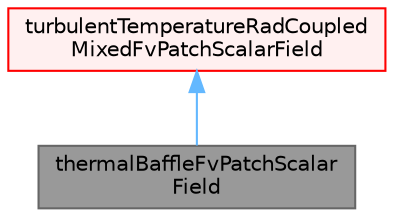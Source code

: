 digraph "thermalBaffleFvPatchScalarField"
{
 // LATEX_PDF_SIZE
  bgcolor="transparent";
  edge [fontname=Helvetica,fontsize=10,labelfontname=Helvetica,labelfontsize=10];
  node [fontname=Helvetica,fontsize=10,shape=box,height=0.2,width=0.4];
  Node1 [id="Node000001",label="thermalBaffleFvPatchScalar\lField",height=0.2,width=0.4,color="gray40", fillcolor="grey60", style="filled", fontcolor="black",tooltip="This boundary condition provides a coupled temperature condition between multiple mesh regions."];
  Node2 -> Node1 [id="edge1_Node000001_Node000002",dir="back",color="steelblue1",style="solid",tooltip=" "];
  Node2 [id="Node000002",label="turbulentTemperatureRadCoupled\lMixedFvPatchScalarField",height=0.2,width=0.4,color="red", fillcolor="#FFF0F0", style="filled",URL="$classFoam_1_1compressible_1_1turbulentTemperatureRadCoupledMixedFvPatchScalarField.html",tooltip="Mixed boundary condition for temperature and radiation heat transfer, suitable for multiregion cases...."];
}
